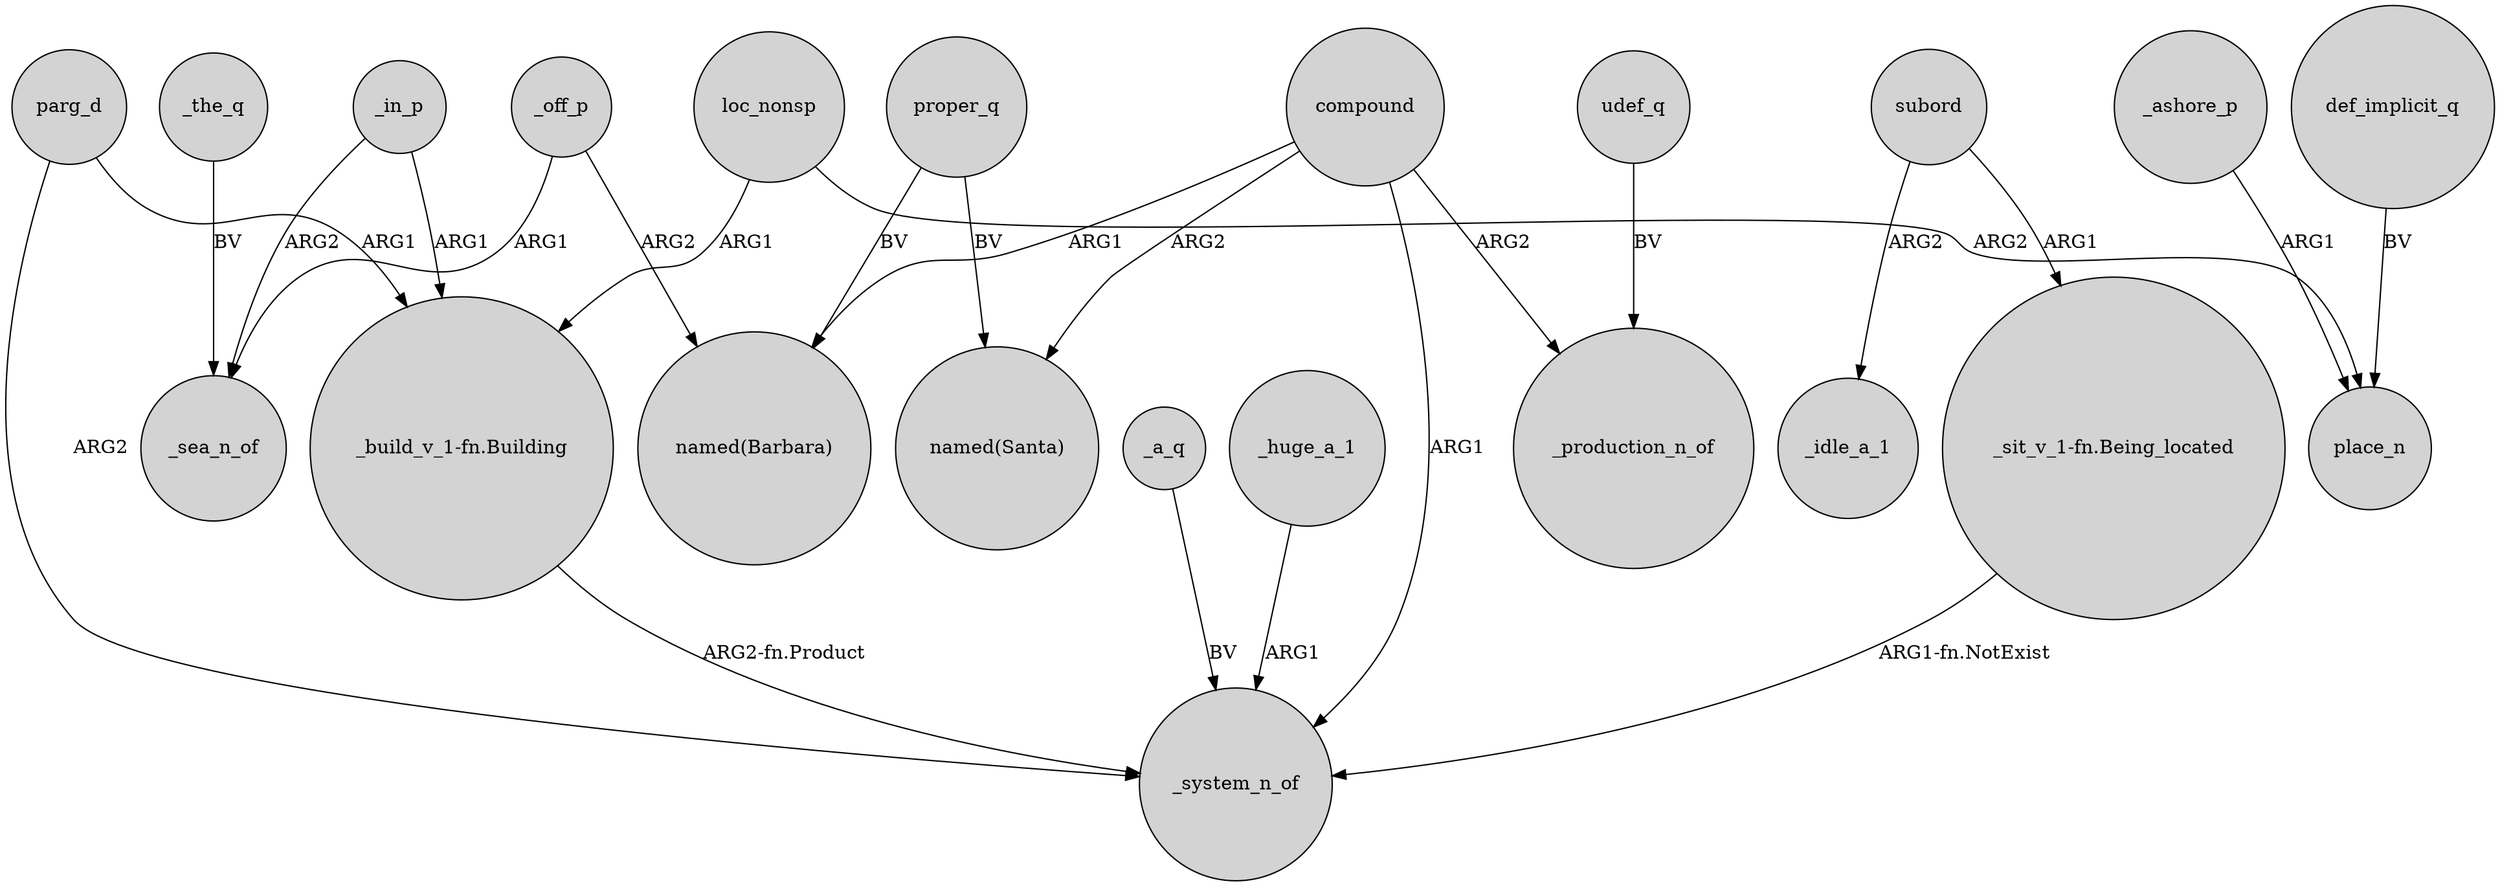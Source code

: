digraph {
	node [shape=circle style=filled]
	_the_q -> _sea_n_of [label=BV]
	udef_q -> _production_n_of [label=BV]
	loc_nonsp -> "_build_v_1-fn.Building" [label=ARG1]
	"_build_v_1-fn.Building" -> _system_n_of [label="ARG2-fn.Product"]
	compound -> _system_n_of [label=ARG1]
	subord -> _idle_a_1 [label=ARG2]
	compound -> "named(Santa)" [label=ARG2]
	_in_p -> "_build_v_1-fn.Building" [label=ARG1]
	compound -> _production_n_of [label=ARG2]
	def_implicit_q -> place_n [label=BV]
	subord -> "_sit_v_1-fn.Being_located" [label=ARG1]
	proper_q -> "named(Barbara)" [label=BV]
	proper_q -> "named(Santa)" [label=BV]
	_off_p -> "named(Barbara)" [label=ARG2]
	parg_d -> _system_n_of [label=ARG2]
	"_sit_v_1-fn.Being_located" -> _system_n_of [label="ARG1-fn.NotExist"]
	parg_d -> "_build_v_1-fn.Building" [label=ARG1]
	compound -> "named(Barbara)" [label=ARG1]
	_a_q -> _system_n_of [label=BV]
	loc_nonsp -> place_n [label=ARG2]
	_off_p -> _sea_n_of [label=ARG1]
	_huge_a_1 -> _system_n_of [label=ARG1]
	_in_p -> _sea_n_of [label=ARG2]
	_ashore_p -> place_n [label=ARG1]
}
